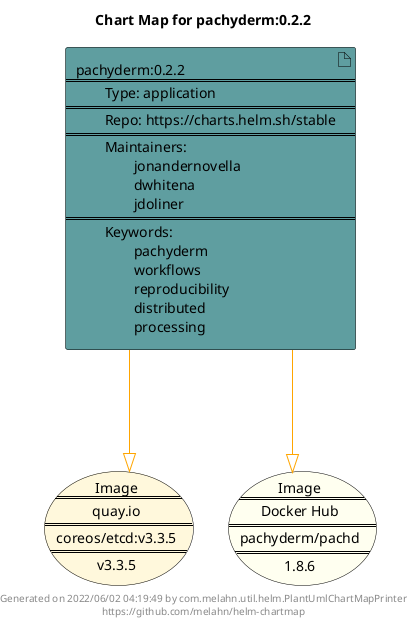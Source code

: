 @startuml
skinparam linetype ortho
skinparam backgroundColor white
skinparam usecaseBorderColor black
skinparam usecaseArrowColor LightSlateGray
skinparam artifactBorderColor black
skinparam artifactArrowColor LightSlateGray

title Chart Map for pachyderm:0.2.2

'There is one referenced Helm Chart
artifact "pachyderm:0.2.2\n====\n\tType: application\n====\n\tRepo: https://charts.helm.sh/stable\n====\n\tMaintainers: \n\t\tjonandernovella\n\t\tdwhitena\n\t\tjdoliner\n====\n\tKeywords: \n\t\tpachyderm\n\t\tworkflows\n\t\treproducibility\n\t\tdistributed\n\t\tprocessing" as pachyderm_0_2_2 #CadetBlue

'There are 2 referenced Docker Images
usecase "Image\n====\nquay.io\n====\ncoreos/etcd:v3.3.5\n====\nv3.3.5" as quay_io_coreos_etcd_v3_3_5 #Cornsilk
usecase "Image\n====\nDocker Hub\n====\npachyderm/pachd\n====\n1.8.6" as pachyderm_pachd_1_8_6 #Ivory

'Chart Dependencies
pachyderm_0_2_2--[#orange]-|>pachyderm_pachd_1_8_6
pachyderm_0_2_2--[#orange]-|>quay_io_coreos_etcd_v3_3_5

center footer Generated on 2022/06/02 04:19:49 by com.melahn.util.helm.PlantUmlChartMapPrinter\nhttps://github.com/melahn/helm-chartmap
@enduml
